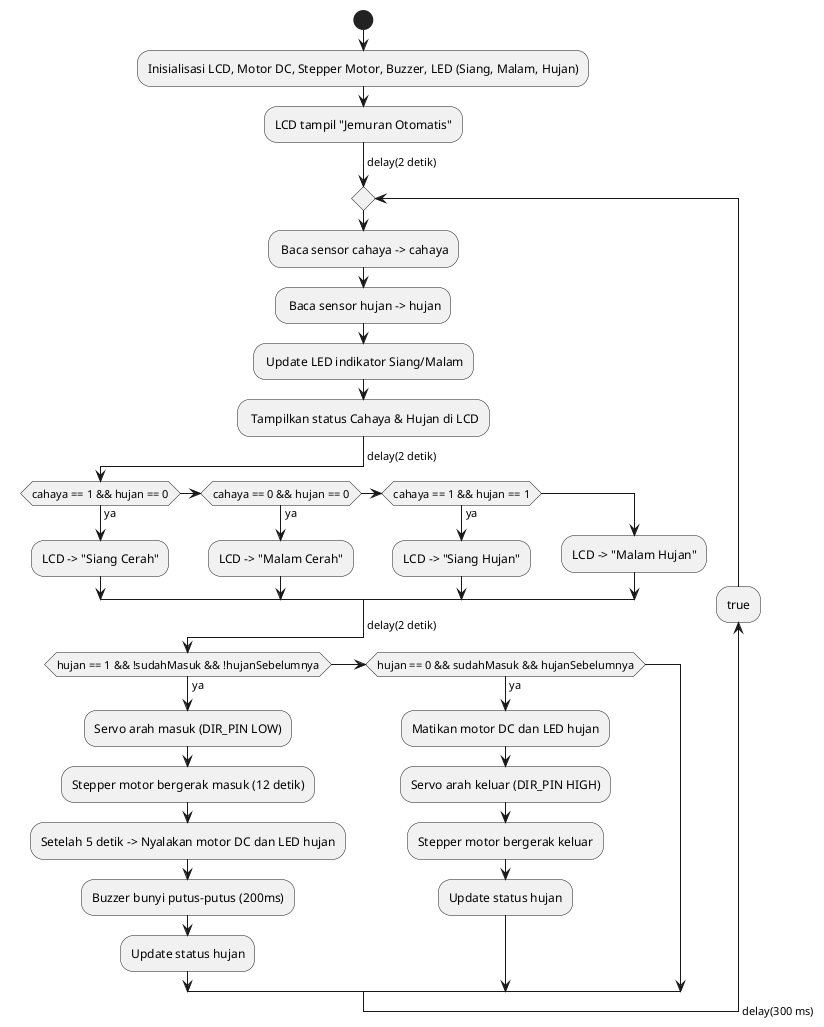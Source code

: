 @startuml
start
:Inisialisasi LCD, Motor DC, Stepper Motor, Buzzer, LED (Siang, Malam, Hujan);
:LCD tampil "Jemuran Otomatis";
-> delay(2 detik);

repeat
: Baca sensor cahaya -> cahaya;
: Baca sensor hujan -> hujan;
: Update LED indikator Siang/Malam;
: Tampilkan status Cahaya & Hujan di LCD;
-> delay(2 detik);

if (cahaya == 1 && hujan == 0) then (ya)
  :LCD -> "Siang Cerah";
else if (cahaya == 0 && hujan == 0) then (ya)
  :LCD -> "Malam Cerah";
else if (cahaya == 1 && hujan == 1) then (ya)
  :LCD -> "Siang Hujan";
else
  :LCD -> "Malam Hujan";
endif
-> delay(2 detik);

if (hujan == 1 && !sudahMasuk && !hujanSebelumnya) then (ya)
  :Servo arah masuk (DIR_PIN LOW);
  :Stepper motor bergerak masuk (12 detik);
  :Setelah 5 detik -> Nyalakan motor DC dan LED hujan;
  :Buzzer bunyi putus-putus (200ms);
  :Update status hujan;
else if (hujan == 0 && sudahMasuk && hujanSebelumnya) then (ya)
  :Matikan motor DC dan LED hujan;
  :Servo arah keluar (DIR_PIN HIGH);
  :Stepper motor bergerak keluar;
  :Update status hujan;
endif
-> delay(300 ms);
backward :true;
@enduml
